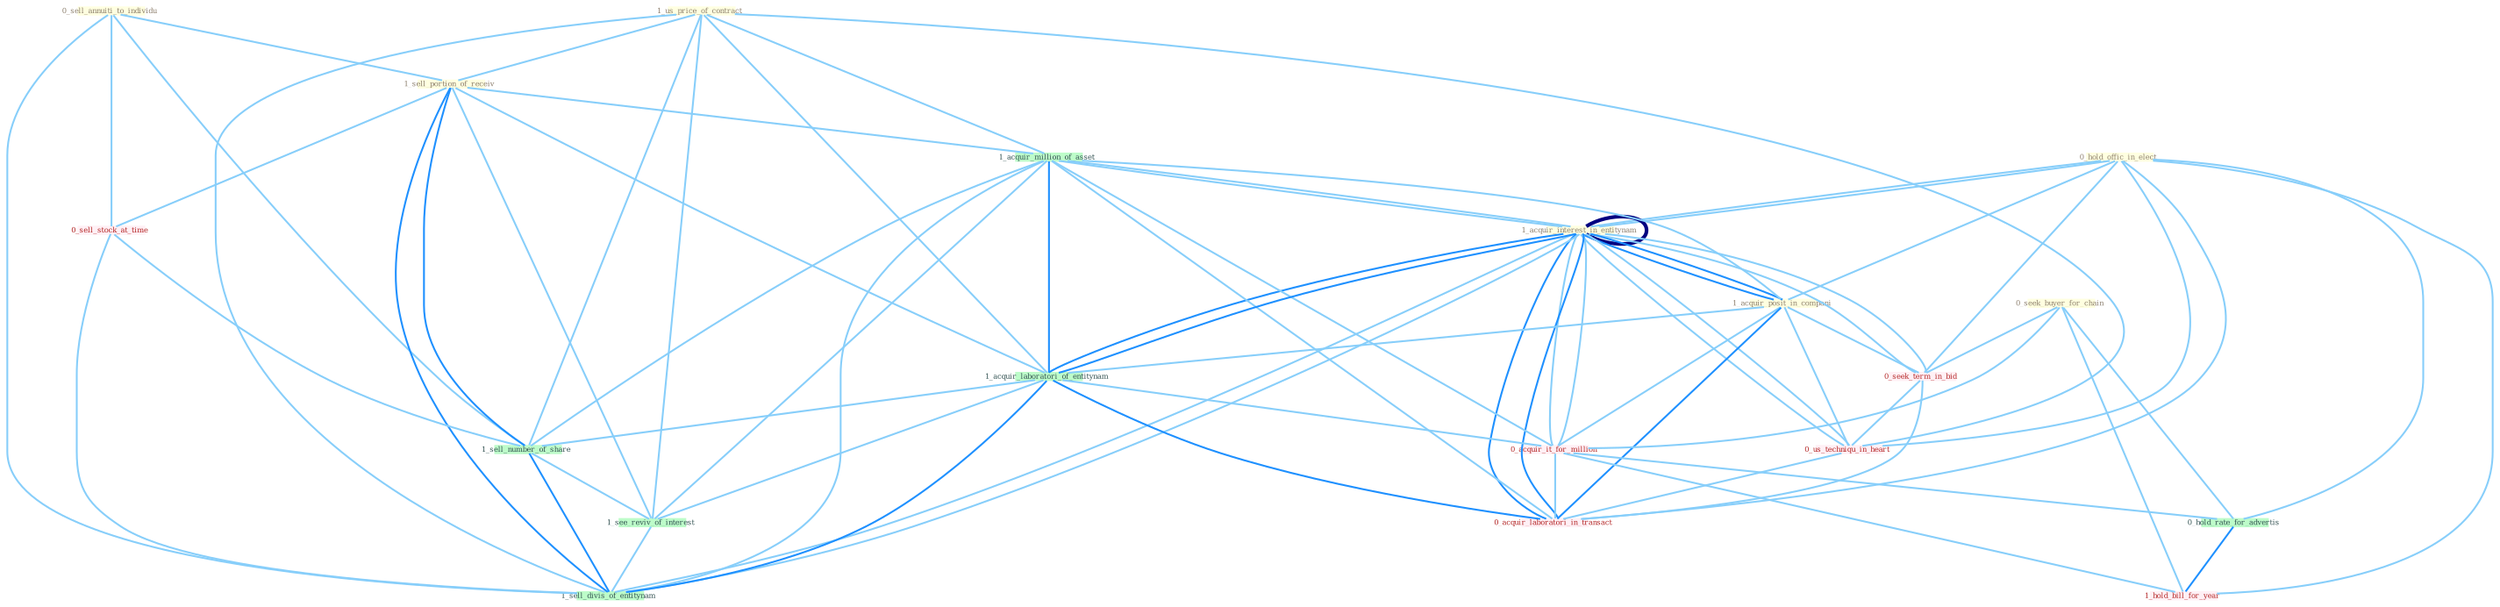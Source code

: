 Graph G{ 
    node
    [shape=polygon,style=filled,width=.5,height=.06,color="#BDFCC9",fixedsize=true,fontsize=4,
    fontcolor="#2f4f4f"];
    {node
    [color="#ffffe0", fontcolor="#8b7d6b"] "1_us_price_of_contract " "0_hold_offic_in_elect " "0_sell_annuiti_to_individu " "1_acquir_interest_in_entitynam " "1_sell_portion_of_receiv " "1_acquir_posit_in_compani " "0_seek_buyer_for_chain "}
{node [color="#fff0f5", fontcolor="#b22222"] "0_seek_term_in_bid " "0_us_techniqu_in_heart " "0_acquir_it_for_million " "0_acquir_laboratori_in_transact " "0_sell_stock_at_time " "1_hold_bill_for_year "}
edge [color="#B0E2FF"];

	"1_us_price_of_contract " -- "1_sell_portion_of_receiv " [w="1", color="#87cefa" ];
	"1_us_price_of_contract " -- "1_acquir_million_of_asset " [w="1", color="#87cefa" ];
	"1_us_price_of_contract " -- "1_acquir_laboratori_of_entitynam " [w="1", color="#87cefa" ];
	"1_us_price_of_contract " -- "0_us_techniqu_in_heart " [w="1", color="#87cefa" ];
	"1_us_price_of_contract " -- "1_sell_number_of_share " [w="1", color="#87cefa" ];
	"1_us_price_of_contract " -- "1_see_reviv_of_interest " [w="1", color="#87cefa" ];
	"1_us_price_of_contract " -- "1_sell_divis_of_entitynam " [w="1", color="#87cefa" ];
	"0_hold_offic_in_elect " -- "1_acquir_interest_in_entitynam " [w="1", color="#87cefa" ];
	"0_hold_offic_in_elect " -- "1_acquir_posit_in_compani " [w="1", color="#87cefa" ];
	"0_hold_offic_in_elect " -- "0_seek_term_in_bid " [w="1", color="#87cefa" ];
	"0_hold_offic_in_elect " -- "1_acquir_interest_in_entitynam " [w="1", color="#87cefa" ];
	"0_hold_offic_in_elect " -- "0_us_techniqu_in_heart " [w="1", color="#87cefa" ];
	"0_hold_offic_in_elect " -- "0_hold_rate_for_advertis " [w="1", color="#87cefa" ];
	"0_hold_offic_in_elect " -- "0_acquir_laboratori_in_transact " [w="1", color="#87cefa" ];
	"0_hold_offic_in_elect " -- "1_hold_bill_for_year " [w="1", color="#87cefa" ];
	"0_sell_annuiti_to_individu " -- "1_sell_portion_of_receiv " [w="1", color="#87cefa" ];
	"0_sell_annuiti_to_individu " -- "0_sell_stock_at_time " [w="1", color="#87cefa" ];
	"0_sell_annuiti_to_individu " -- "1_sell_number_of_share " [w="1", color="#87cefa" ];
	"0_sell_annuiti_to_individu " -- "1_sell_divis_of_entitynam " [w="1", color="#87cefa" ];
	"1_acquir_interest_in_entitynam " -- "1_acquir_posit_in_compani " [w="2", color="#1e90ff" , len=0.8];
	"1_acquir_interest_in_entitynam " -- "1_acquir_million_of_asset " [w="1", color="#87cefa" ];
	"1_acquir_interest_in_entitynam " -- "1_acquir_laboratori_of_entitynam " [w="2", color="#1e90ff" , len=0.8];
	"1_acquir_interest_in_entitynam " -- "0_seek_term_in_bid " [w="1", color="#87cefa" ];
	"1_acquir_interest_in_entitynam " -- "1_acquir_interest_in_entitynam " [w="4", style=bold, color="#000080", len=0.4];
	"1_acquir_interest_in_entitynam " -- "0_us_techniqu_in_heart " [w="1", color="#87cefa" ];
	"1_acquir_interest_in_entitynam " -- "0_acquir_it_for_million " [w="1", color="#87cefa" ];
	"1_acquir_interest_in_entitynam " -- "0_acquir_laboratori_in_transact " [w="2", color="#1e90ff" , len=0.8];
	"1_acquir_interest_in_entitynam " -- "1_sell_divis_of_entitynam " [w="1", color="#87cefa" ];
	"1_sell_portion_of_receiv " -- "1_acquir_million_of_asset " [w="1", color="#87cefa" ];
	"1_sell_portion_of_receiv " -- "1_acquir_laboratori_of_entitynam " [w="1", color="#87cefa" ];
	"1_sell_portion_of_receiv " -- "0_sell_stock_at_time " [w="1", color="#87cefa" ];
	"1_sell_portion_of_receiv " -- "1_sell_number_of_share " [w="2", color="#1e90ff" , len=0.8];
	"1_sell_portion_of_receiv " -- "1_see_reviv_of_interest " [w="1", color="#87cefa" ];
	"1_sell_portion_of_receiv " -- "1_sell_divis_of_entitynam " [w="2", color="#1e90ff" , len=0.8];
	"1_acquir_posit_in_compani " -- "1_acquir_million_of_asset " [w="1", color="#87cefa" ];
	"1_acquir_posit_in_compani " -- "1_acquir_laboratori_of_entitynam " [w="1", color="#87cefa" ];
	"1_acquir_posit_in_compani " -- "0_seek_term_in_bid " [w="1", color="#87cefa" ];
	"1_acquir_posit_in_compani " -- "1_acquir_interest_in_entitynam " [w="2", color="#1e90ff" , len=0.8];
	"1_acquir_posit_in_compani " -- "0_us_techniqu_in_heart " [w="1", color="#87cefa" ];
	"1_acquir_posit_in_compani " -- "0_acquir_it_for_million " [w="1", color="#87cefa" ];
	"1_acquir_posit_in_compani " -- "0_acquir_laboratori_in_transact " [w="2", color="#1e90ff" , len=0.8];
	"0_seek_buyer_for_chain " -- "0_seek_term_in_bid " [w="1", color="#87cefa" ];
	"0_seek_buyer_for_chain " -- "0_acquir_it_for_million " [w="1", color="#87cefa" ];
	"0_seek_buyer_for_chain " -- "0_hold_rate_for_advertis " [w="1", color="#87cefa" ];
	"0_seek_buyer_for_chain " -- "1_hold_bill_for_year " [w="1", color="#87cefa" ];
	"1_acquir_million_of_asset " -- "1_acquir_laboratori_of_entitynam " [w="2", color="#1e90ff" , len=0.8];
	"1_acquir_million_of_asset " -- "1_acquir_interest_in_entitynam " [w="1", color="#87cefa" ];
	"1_acquir_million_of_asset " -- "0_acquir_it_for_million " [w="1", color="#87cefa" ];
	"1_acquir_million_of_asset " -- "0_acquir_laboratori_in_transact " [w="1", color="#87cefa" ];
	"1_acquir_million_of_asset " -- "1_sell_number_of_share " [w="1", color="#87cefa" ];
	"1_acquir_million_of_asset " -- "1_see_reviv_of_interest " [w="1", color="#87cefa" ];
	"1_acquir_million_of_asset " -- "1_sell_divis_of_entitynam " [w="1", color="#87cefa" ];
	"1_acquir_laboratori_of_entitynam " -- "1_acquir_interest_in_entitynam " [w="2", color="#1e90ff" , len=0.8];
	"1_acquir_laboratori_of_entitynam " -- "0_acquir_it_for_million " [w="1", color="#87cefa" ];
	"1_acquir_laboratori_of_entitynam " -- "0_acquir_laboratori_in_transact " [w="2", color="#1e90ff" , len=0.8];
	"1_acquir_laboratori_of_entitynam " -- "1_sell_number_of_share " [w="1", color="#87cefa" ];
	"1_acquir_laboratori_of_entitynam " -- "1_see_reviv_of_interest " [w="1", color="#87cefa" ];
	"1_acquir_laboratori_of_entitynam " -- "1_sell_divis_of_entitynam " [w="2", color="#1e90ff" , len=0.8];
	"0_seek_term_in_bid " -- "1_acquir_interest_in_entitynam " [w="1", color="#87cefa" ];
	"0_seek_term_in_bid " -- "0_us_techniqu_in_heart " [w="1", color="#87cefa" ];
	"0_seek_term_in_bid " -- "0_acquir_laboratori_in_transact " [w="1", color="#87cefa" ];
	"1_acquir_interest_in_entitynam " -- "0_us_techniqu_in_heart " [w="1", color="#87cefa" ];
	"1_acquir_interest_in_entitynam " -- "0_acquir_it_for_million " [w="1", color="#87cefa" ];
	"1_acquir_interest_in_entitynam " -- "0_acquir_laboratori_in_transact " [w="2", color="#1e90ff" , len=0.8];
	"1_acquir_interest_in_entitynam " -- "1_sell_divis_of_entitynam " [w="1", color="#87cefa" ];
	"0_us_techniqu_in_heart " -- "0_acquir_laboratori_in_transact " [w="1", color="#87cefa" ];
	"0_acquir_it_for_million " -- "0_hold_rate_for_advertis " [w="1", color="#87cefa" ];
	"0_acquir_it_for_million " -- "0_acquir_laboratori_in_transact " [w="1", color="#87cefa" ];
	"0_acquir_it_for_million " -- "1_hold_bill_for_year " [w="1", color="#87cefa" ];
	"0_hold_rate_for_advertis " -- "1_hold_bill_for_year " [w="2", color="#1e90ff" , len=0.8];
	"0_sell_stock_at_time " -- "1_sell_number_of_share " [w="1", color="#87cefa" ];
	"0_sell_stock_at_time " -- "1_sell_divis_of_entitynam " [w="1", color="#87cefa" ];
	"1_sell_number_of_share " -- "1_see_reviv_of_interest " [w="1", color="#87cefa" ];
	"1_sell_number_of_share " -- "1_sell_divis_of_entitynam " [w="2", color="#1e90ff" , len=0.8];
	"1_see_reviv_of_interest " -- "1_sell_divis_of_entitynam " [w="1", color="#87cefa" ];
}